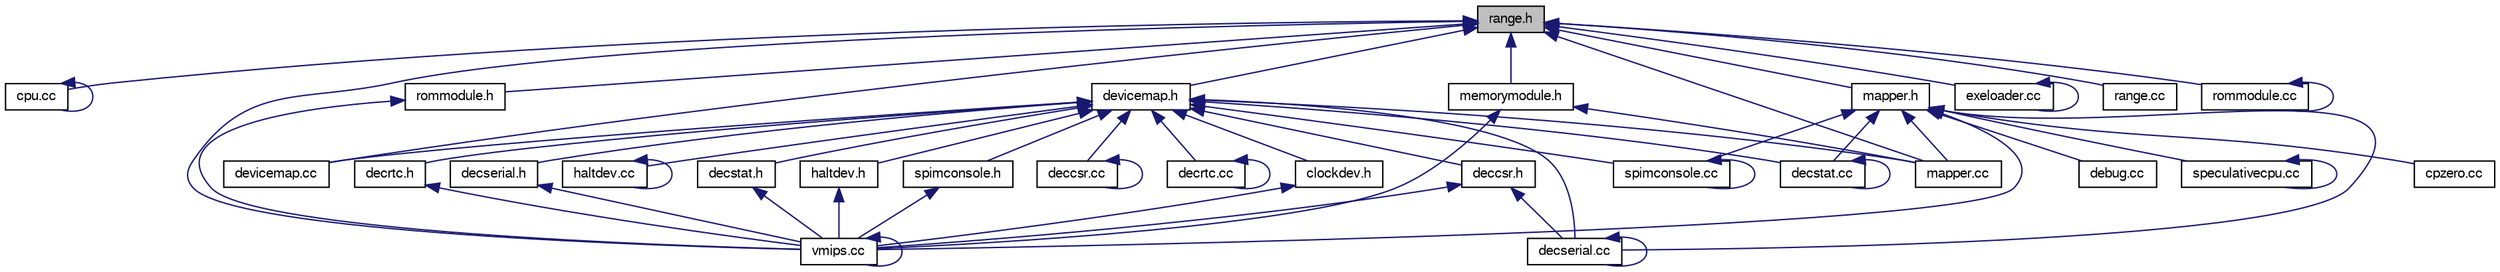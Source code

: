 digraph G
{
  edge [fontname="FreeSans",fontsize="10",labelfontname="FreeSans",labelfontsize="10"];
  node [fontname="FreeSans",fontsize="10",shape=record];
  Node1 [label="range.h",height=0.2,width=0.4,color="black", fillcolor="grey75", style="filled" fontcolor="black"];
  Node1 -> Node2 [dir=back,color="midnightblue",fontsize="10",style="solid"];
  Node2 [label="cpu.cc",height=0.2,width=0.4,color="black", fillcolor="white", style="filled",URL="$cpu_8cc.html"];
  Node2 -> Node2 [dir=back,color="midnightblue",fontsize="10",style="solid"];
  Node1 -> Node3 [dir=back,color="midnightblue",fontsize="10",style="solid"];
  Node3 [label="devicemap.cc",height=0.2,width=0.4,color="black", fillcolor="white", style="filled",URL="$devicemap_8cc.html"];
  Node1 -> Node4 [dir=back,color="midnightblue",fontsize="10",style="solid"];
  Node4 [label="devicemap.h",height=0.2,width=0.4,color="black", fillcolor="white", style="filled",URL="$devicemap_8h.html"];
  Node4 -> Node5 [dir=back,color="midnightblue",fontsize="10",style="solid"];
  Node5 [label="clockdev.h",height=0.2,width=0.4,color="black", fillcolor="white", style="filled",URL="$clockdev_8h.html"];
  Node5 -> Node6 [dir=back,color="midnightblue",fontsize="10",style="solid"];
  Node6 [label="vmips.cc",height=0.2,width=0.4,color="black", fillcolor="white", style="filled",URL="$vmips_8cc.html"];
  Node6 -> Node6 [dir=back,color="midnightblue",fontsize="10",style="solid"];
  Node4 -> Node7 [dir=back,color="midnightblue",fontsize="10",style="solid"];
  Node7 [label="deccsr.cc",height=0.2,width=0.4,color="black", fillcolor="white", style="filled",URL="$deccsr_8cc.html"];
  Node7 -> Node7 [dir=back,color="midnightblue",fontsize="10",style="solid"];
  Node4 -> Node8 [dir=back,color="midnightblue",fontsize="10",style="solid"];
  Node8 [label="deccsr.h",height=0.2,width=0.4,color="black", fillcolor="white", style="filled",URL="$deccsr_8h.html"];
  Node8 -> Node9 [dir=back,color="midnightblue",fontsize="10",style="solid"];
  Node9 [label="decserial.cc",height=0.2,width=0.4,color="black", fillcolor="white", style="filled",URL="$decserial_8cc.html"];
  Node9 -> Node9 [dir=back,color="midnightblue",fontsize="10",style="solid"];
  Node8 -> Node6 [dir=back,color="midnightblue",fontsize="10",style="solid"];
  Node4 -> Node10 [dir=back,color="midnightblue",fontsize="10",style="solid"];
  Node10 [label="decrtc.cc",height=0.2,width=0.4,color="black", fillcolor="white", style="filled",URL="$decrtc_8cc.html"];
  Node10 -> Node10 [dir=back,color="midnightblue",fontsize="10",style="solid"];
  Node4 -> Node11 [dir=back,color="midnightblue",fontsize="10",style="solid"];
  Node11 [label="decrtc.h",height=0.2,width=0.4,color="black", fillcolor="white", style="filled",URL="$decrtc_8h.html"];
  Node11 -> Node6 [dir=back,color="midnightblue",fontsize="10",style="solid"];
  Node4 -> Node9 [dir=back,color="midnightblue",fontsize="10",style="solid"];
  Node4 -> Node12 [dir=back,color="midnightblue",fontsize="10",style="solid"];
  Node12 [label="decserial.h",height=0.2,width=0.4,color="black", fillcolor="white", style="filled",URL="$decserial_8h.html"];
  Node12 -> Node6 [dir=back,color="midnightblue",fontsize="10",style="solid"];
  Node4 -> Node13 [dir=back,color="midnightblue",fontsize="10",style="solid"];
  Node13 [label="decstat.cc",height=0.2,width=0.4,color="black", fillcolor="white", style="filled",URL="$decstat_8cc.html"];
  Node13 -> Node13 [dir=back,color="midnightblue",fontsize="10",style="solid"];
  Node4 -> Node14 [dir=back,color="midnightblue",fontsize="10",style="solid"];
  Node14 [label="decstat.h",height=0.2,width=0.4,color="black", fillcolor="white", style="filled",URL="$decstat_8h.html"];
  Node14 -> Node6 [dir=back,color="midnightblue",fontsize="10",style="solid"];
  Node4 -> Node3 [dir=back,color="midnightblue",fontsize="10",style="solid"];
  Node4 -> Node15 [dir=back,color="midnightblue",fontsize="10",style="solid"];
  Node15 [label="haltdev.cc",height=0.2,width=0.4,color="black", fillcolor="white", style="filled",URL="$haltdev_8cc.html"];
  Node15 -> Node15 [dir=back,color="midnightblue",fontsize="10",style="solid"];
  Node4 -> Node16 [dir=back,color="midnightblue",fontsize="10",style="solid"];
  Node16 [label="haltdev.h",height=0.2,width=0.4,color="black", fillcolor="white", style="filled",URL="$haltdev_8h.html"];
  Node16 -> Node6 [dir=back,color="midnightblue",fontsize="10",style="solid"];
  Node4 -> Node17 [dir=back,color="midnightblue",fontsize="10",style="solid"];
  Node17 [label="mapper.cc",height=0.2,width=0.4,color="black", fillcolor="white", style="filled",URL="$mapper_8cc.html"];
  Node4 -> Node18 [dir=back,color="midnightblue",fontsize="10",style="solid"];
  Node18 [label="spimconsole.cc",height=0.2,width=0.4,color="black", fillcolor="white", style="filled",URL="$spimconsole_8cc.html"];
  Node18 -> Node18 [dir=back,color="midnightblue",fontsize="10",style="solid"];
  Node4 -> Node19 [dir=back,color="midnightblue",fontsize="10",style="solid"];
  Node19 [label="spimconsole.h",height=0.2,width=0.4,color="black", fillcolor="white", style="filled",URL="$spimconsole_8h.html"];
  Node19 -> Node6 [dir=back,color="midnightblue",fontsize="10",style="solid"];
  Node1 -> Node20 [dir=back,color="midnightblue",fontsize="10",style="solid"];
  Node20 [label="exeloader.cc",height=0.2,width=0.4,color="black", fillcolor="white", style="filled",URL="$exeloader_8cc.html"];
  Node20 -> Node20 [dir=back,color="midnightblue",fontsize="10",style="solid"];
  Node1 -> Node17 [dir=back,color="midnightblue",fontsize="10",style="solid"];
  Node1 -> Node21 [dir=back,color="midnightblue",fontsize="10",style="solid"];
  Node21 [label="mapper.h",height=0.2,width=0.4,color="black", fillcolor="white", style="filled",URL="$mapper_8h.html"];
  Node21 -> Node22 [dir=back,color="midnightblue",fontsize="10",style="solid"];
  Node22 [label="cpzero.cc",height=0.2,width=0.4,color="black", fillcolor="white", style="filled",URL="$cpzero_8cc.html"];
  Node21 -> Node23 [dir=back,color="midnightblue",fontsize="10",style="solid"];
  Node23 [label="debug.cc",height=0.2,width=0.4,color="black", fillcolor="white", style="filled",URL="$debug_8cc.html"];
  Node21 -> Node9 [dir=back,color="midnightblue",fontsize="10",style="solid"];
  Node21 -> Node13 [dir=back,color="midnightblue",fontsize="10",style="solid"];
  Node21 -> Node17 [dir=back,color="midnightblue",fontsize="10",style="solid"];
  Node21 -> Node24 [dir=back,color="midnightblue",fontsize="10",style="solid"];
  Node24 [label="speculativecpu.cc",height=0.2,width=0.4,color="black", fillcolor="white", style="filled",URL="$speculativecpu_8cc.html"];
  Node24 -> Node24 [dir=back,color="midnightblue",fontsize="10",style="solid"];
  Node21 -> Node18 [dir=back,color="midnightblue",fontsize="10",style="solid"];
  Node21 -> Node6 [dir=back,color="midnightblue",fontsize="10",style="solid"];
  Node1 -> Node25 [dir=back,color="midnightblue",fontsize="10",style="solid"];
  Node25 [label="memorymodule.h",height=0.2,width=0.4,color="black", fillcolor="white", style="filled",URL="$memorymodule_8h.html"];
  Node25 -> Node17 [dir=back,color="midnightblue",fontsize="10",style="solid"];
  Node25 -> Node6 [dir=back,color="midnightblue",fontsize="10",style="solid"];
  Node1 -> Node26 [dir=back,color="midnightblue",fontsize="10",style="solid"];
  Node26 [label="range.cc",height=0.2,width=0.4,color="black", fillcolor="white", style="filled",URL="$range_8cc.html"];
  Node1 -> Node27 [dir=back,color="midnightblue",fontsize="10",style="solid"];
  Node27 [label="rommodule.cc",height=0.2,width=0.4,color="black", fillcolor="white", style="filled",URL="$rommodule_8cc.html"];
  Node27 -> Node27 [dir=back,color="midnightblue",fontsize="10",style="solid"];
  Node1 -> Node28 [dir=back,color="midnightblue",fontsize="10",style="solid"];
  Node28 [label="rommodule.h",height=0.2,width=0.4,color="black", fillcolor="white", style="filled",URL="$rommodule_8h.html"];
  Node28 -> Node6 [dir=back,color="midnightblue",fontsize="10",style="solid"];
  Node1 -> Node6 [dir=back,color="midnightblue",fontsize="10",style="solid"];
}
